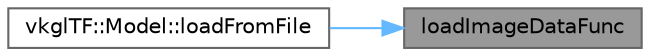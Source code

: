 digraph "loadImageDataFunc"
{
 // LATEX_PDF_SIZE
  bgcolor="transparent";
  edge [fontname=Helvetica,fontsize=10,labelfontname=Helvetica,labelfontsize=10];
  node [fontname=Helvetica,fontsize=10,shape=box,height=0.2,width=0.4];
  rankdir="RL";
  Node1 [id="Node000001",label="loadImageDataFunc",height=0.2,width=0.4,color="gray40", fillcolor="grey60", style="filled", fontcolor="black",tooltip=" "];
  Node1 -> Node2 [id="edge1_Node000001_Node000002",dir="back",color="steelblue1",style="solid",tooltip=" "];
  Node2 [id="Node000002",label="vkglTF::Model::loadFromFile",height=0.2,width=0.4,color="grey40", fillcolor="white", style="filled",URL="$classvkgl_t_f_1_1_model.html#a01d9289baa1b70b362bb059548cbaef9",tooltip=" "];
}
